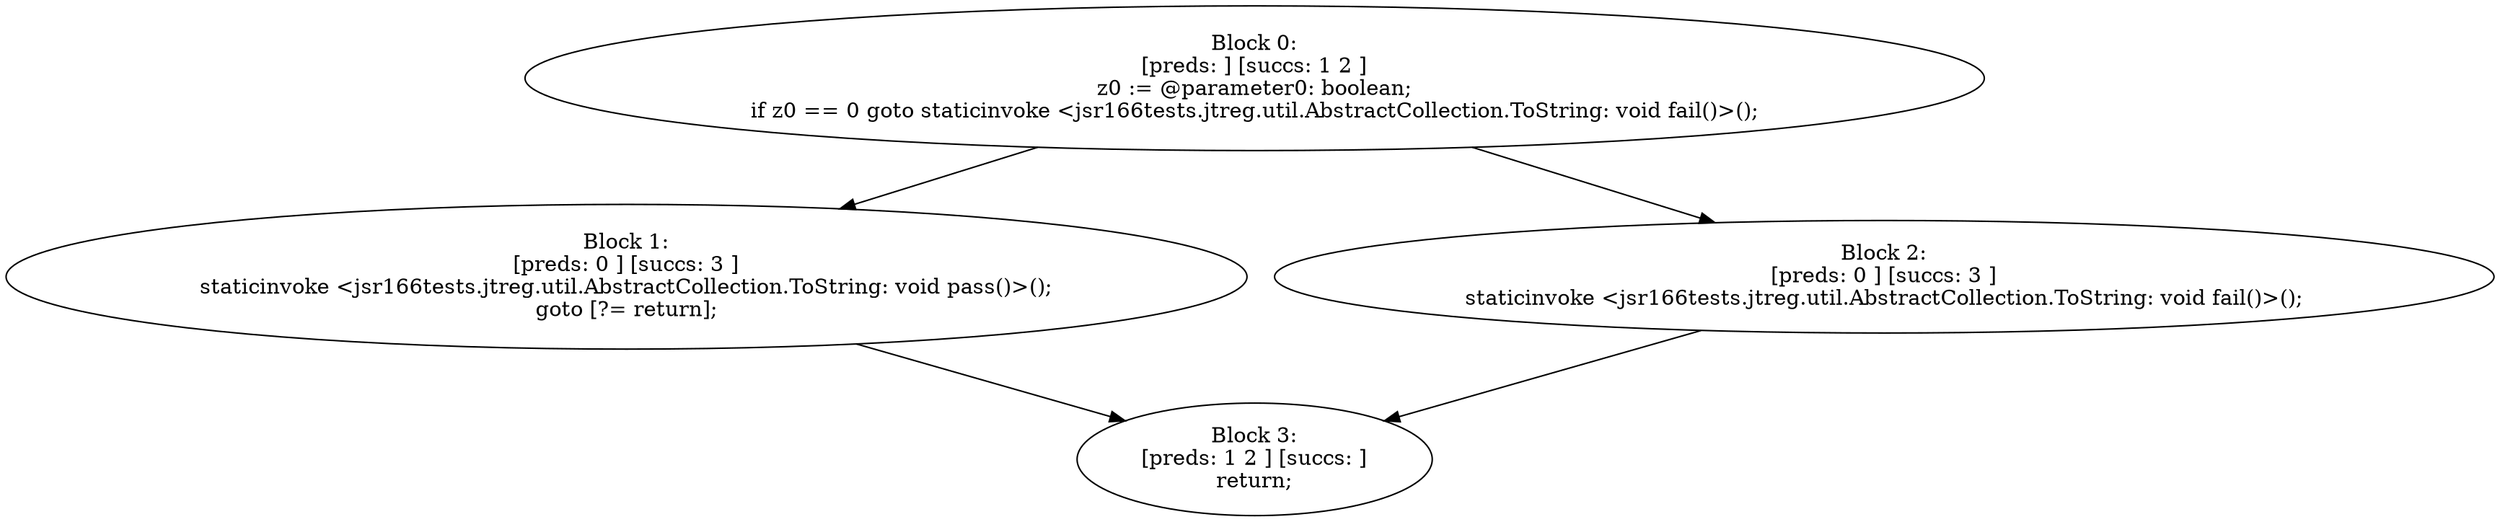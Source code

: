 digraph "unitGraph" {
    "Block 0:
[preds: ] [succs: 1 2 ]
z0 := @parameter0: boolean;
if z0 == 0 goto staticinvoke <jsr166tests.jtreg.util.AbstractCollection.ToString: void fail()>();
"
    "Block 1:
[preds: 0 ] [succs: 3 ]
staticinvoke <jsr166tests.jtreg.util.AbstractCollection.ToString: void pass()>();
goto [?= return];
"
    "Block 2:
[preds: 0 ] [succs: 3 ]
staticinvoke <jsr166tests.jtreg.util.AbstractCollection.ToString: void fail()>();
"
    "Block 3:
[preds: 1 2 ] [succs: ]
return;
"
    "Block 0:
[preds: ] [succs: 1 2 ]
z0 := @parameter0: boolean;
if z0 == 0 goto staticinvoke <jsr166tests.jtreg.util.AbstractCollection.ToString: void fail()>();
"->"Block 1:
[preds: 0 ] [succs: 3 ]
staticinvoke <jsr166tests.jtreg.util.AbstractCollection.ToString: void pass()>();
goto [?= return];
";
    "Block 0:
[preds: ] [succs: 1 2 ]
z0 := @parameter0: boolean;
if z0 == 0 goto staticinvoke <jsr166tests.jtreg.util.AbstractCollection.ToString: void fail()>();
"->"Block 2:
[preds: 0 ] [succs: 3 ]
staticinvoke <jsr166tests.jtreg.util.AbstractCollection.ToString: void fail()>();
";
    "Block 1:
[preds: 0 ] [succs: 3 ]
staticinvoke <jsr166tests.jtreg.util.AbstractCollection.ToString: void pass()>();
goto [?= return];
"->"Block 3:
[preds: 1 2 ] [succs: ]
return;
";
    "Block 2:
[preds: 0 ] [succs: 3 ]
staticinvoke <jsr166tests.jtreg.util.AbstractCollection.ToString: void fail()>();
"->"Block 3:
[preds: 1 2 ] [succs: ]
return;
";
}
